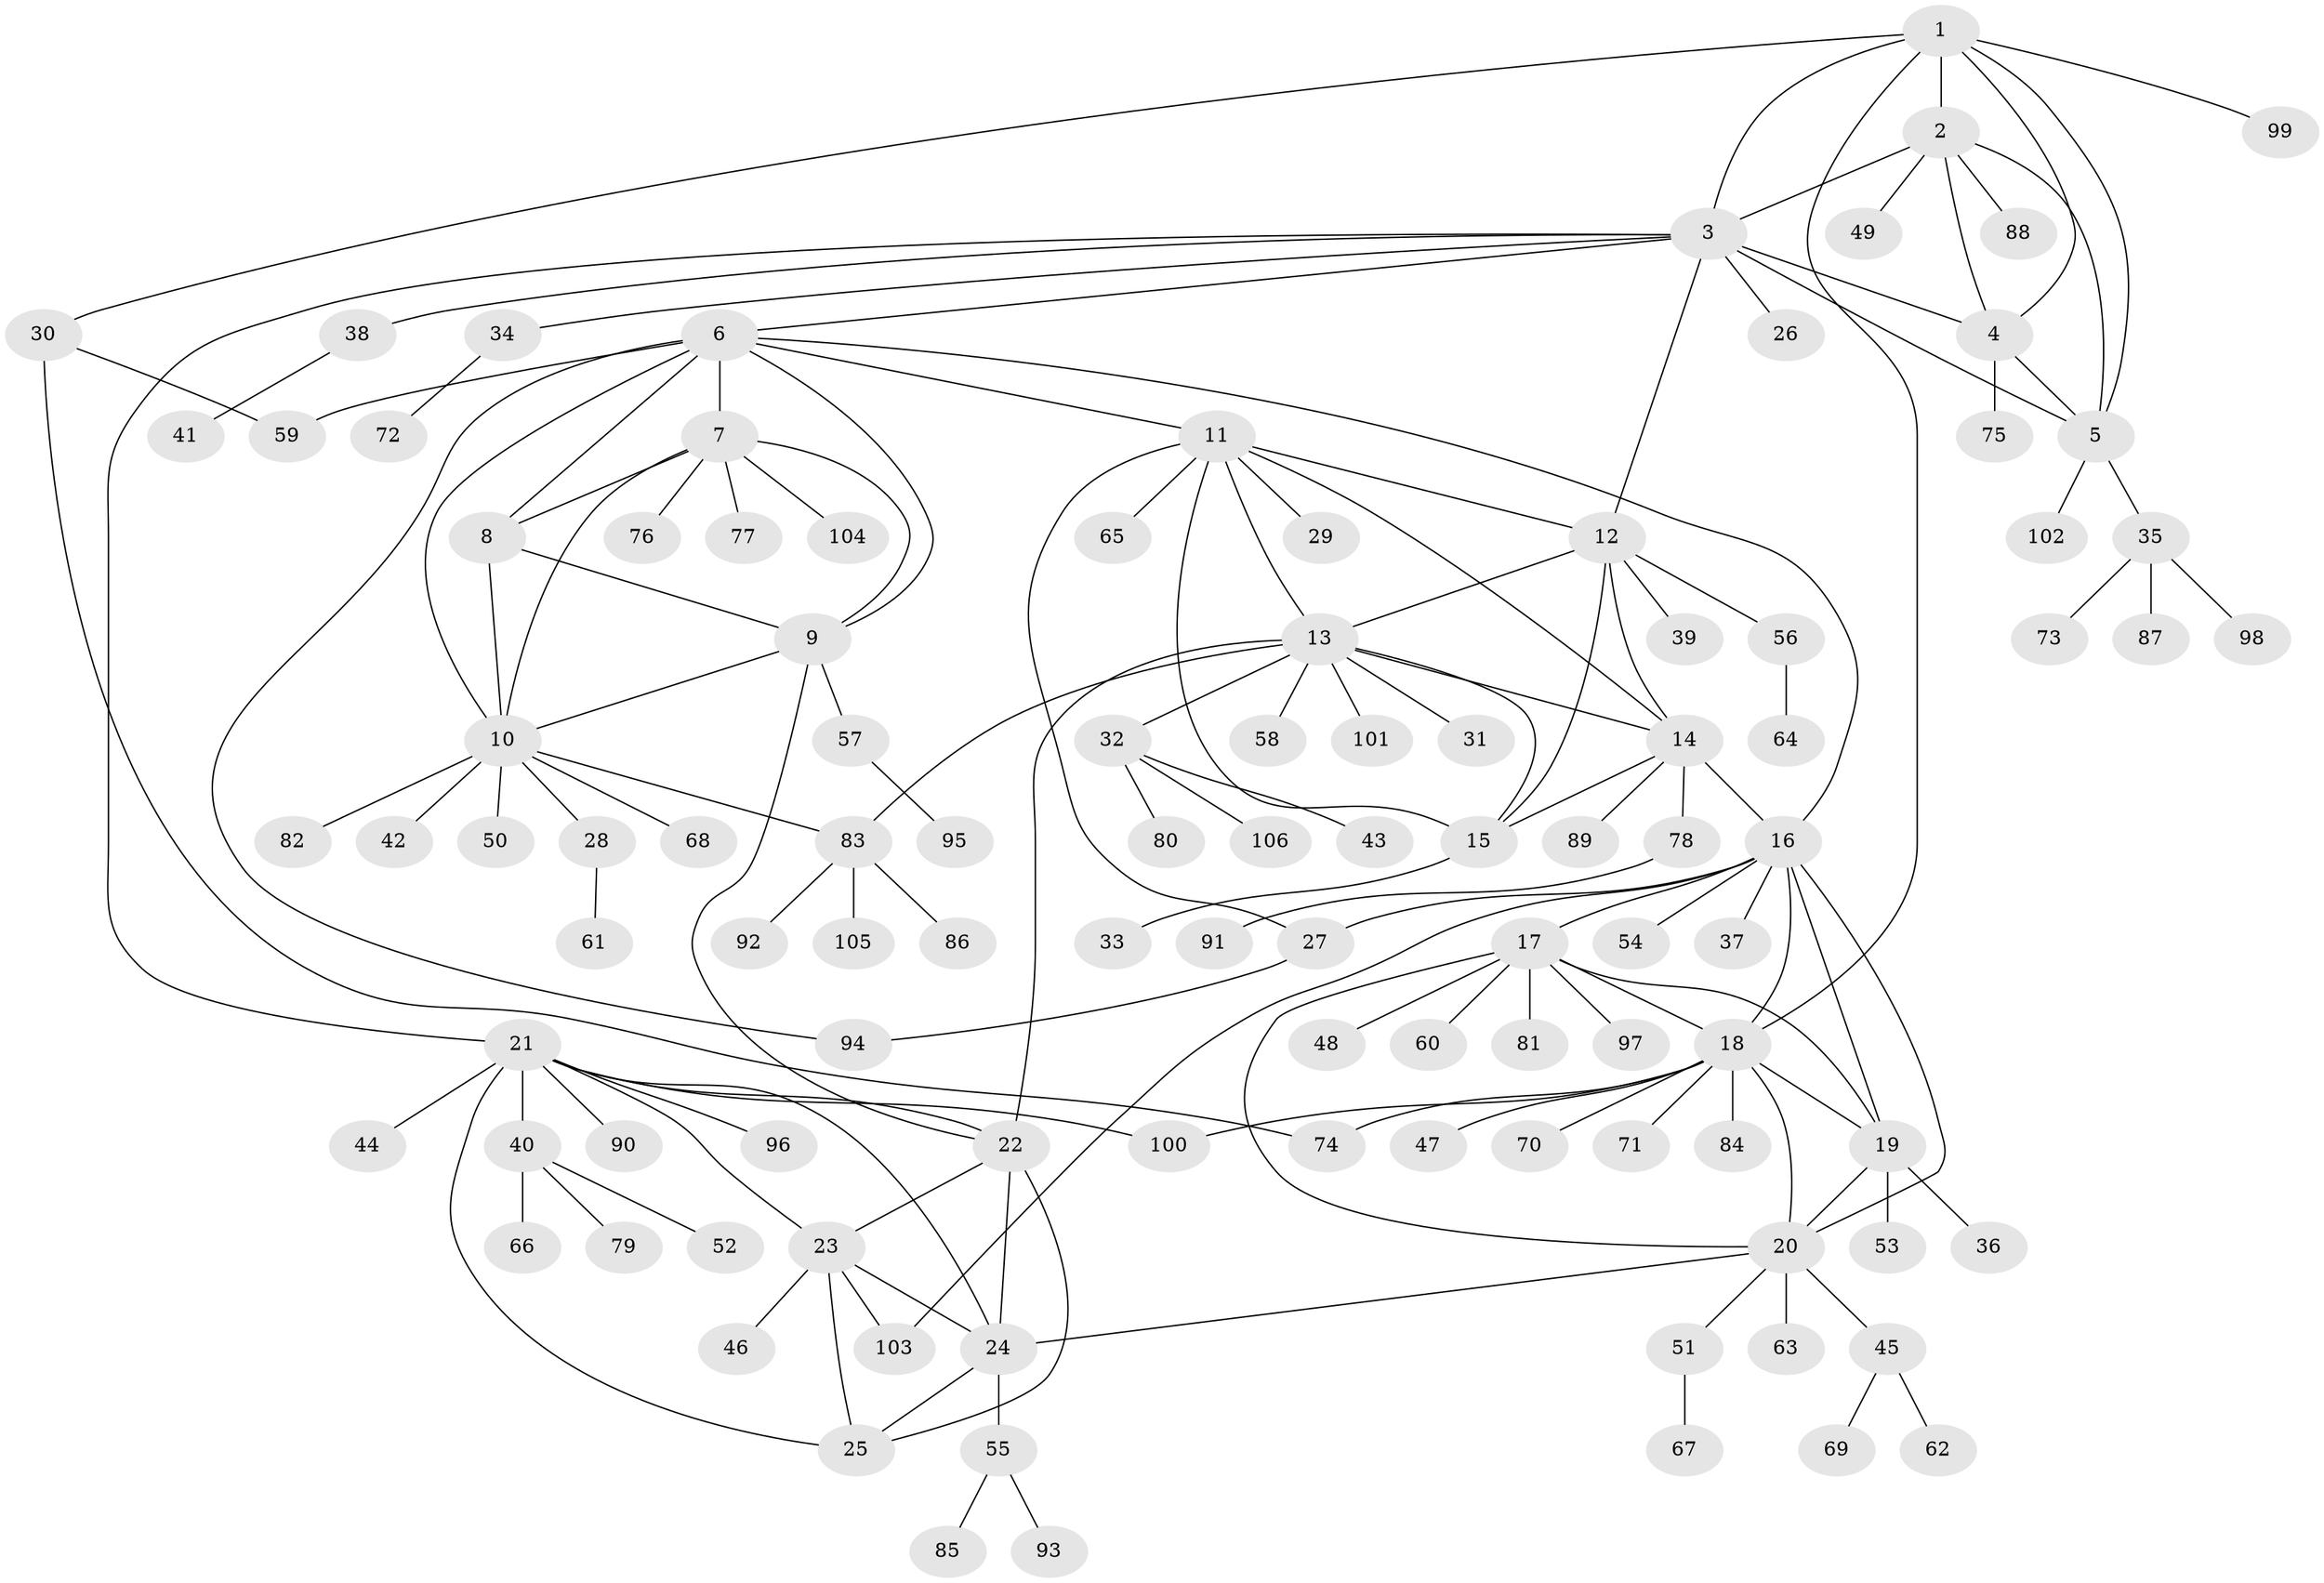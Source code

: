 // coarse degree distribution, {15: 0.01282051282051282, 11: 0.01282051282051282, 3: 0.10256410256410256, 4: 0.02564102564102564, 8: 0.038461538461538464, 5: 0.08974358974358974, 13: 0.01282051282051282, 14: 0.01282051282051282, 7: 0.02564102564102564, 1: 0.5897435897435898, 2: 0.07692307692307693}
// Generated by graph-tools (version 1.1) at 2025/24/03/03/25 07:24:15]
// undirected, 106 vertices, 148 edges
graph export_dot {
graph [start="1"]
  node [color=gray90,style=filled];
  1;
  2;
  3;
  4;
  5;
  6;
  7;
  8;
  9;
  10;
  11;
  12;
  13;
  14;
  15;
  16;
  17;
  18;
  19;
  20;
  21;
  22;
  23;
  24;
  25;
  26;
  27;
  28;
  29;
  30;
  31;
  32;
  33;
  34;
  35;
  36;
  37;
  38;
  39;
  40;
  41;
  42;
  43;
  44;
  45;
  46;
  47;
  48;
  49;
  50;
  51;
  52;
  53;
  54;
  55;
  56;
  57;
  58;
  59;
  60;
  61;
  62;
  63;
  64;
  65;
  66;
  67;
  68;
  69;
  70;
  71;
  72;
  73;
  74;
  75;
  76;
  77;
  78;
  79;
  80;
  81;
  82;
  83;
  84;
  85;
  86;
  87;
  88;
  89;
  90;
  91;
  92;
  93;
  94;
  95;
  96;
  97;
  98;
  99;
  100;
  101;
  102;
  103;
  104;
  105;
  106;
  1 -- 2;
  1 -- 3;
  1 -- 4;
  1 -- 5;
  1 -- 18;
  1 -- 30;
  1 -- 99;
  2 -- 3;
  2 -- 4;
  2 -- 5;
  2 -- 49;
  2 -- 88;
  3 -- 4;
  3 -- 5;
  3 -- 6;
  3 -- 12;
  3 -- 21;
  3 -- 26;
  3 -- 34;
  3 -- 38;
  4 -- 5;
  4 -- 75;
  5 -- 35;
  5 -- 102;
  6 -- 7;
  6 -- 8;
  6 -- 9;
  6 -- 10;
  6 -- 11;
  6 -- 16;
  6 -- 59;
  6 -- 94;
  7 -- 8;
  7 -- 9;
  7 -- 10;
  7 -- 76;
  7 -- 77;
  7 -- 104;
  8 -- 9;
  8 -- 10;
  9 -- 10;
  9 -- 22;
  9 -- 57;
  10 -- 28;
  10 -- 42;
  10 -- 50;
  10 -- 68;
  10 -- 82;
  10 -- 83;
  11 -- 12;
  11 -- 13;
  11 -- 14;
  11 -- 15;
  11 -- 27;
  11 -- 29;
  11 -- 65;
  12 -- 13;
  12 -- 14;
  12 -- 15;
  12 -- 39;
  12 -- 56;
  13 -- 14;
  13 -- 15;
  13 -- 22;
  13 -- 31;
  13 -- 32;
  13 -- 58;
  13 -- 83;
  13 -- 101;
  14 -- 15;
  14 -- 16;
  14 -- 78;
  14 -- 89;
  15 -- 33;
  16 -- 17;
  16 -- 18;
  16 -- 19;
  16 -- 20;
  16 -- 27;
  16 -- 37;
  16 -- 54;
  16 -- 103;
  17 -- 18;
  17 -- 19;
  17 -- 20;
  17 -- 48;
  17 -- 60;
  17 -- 81;
  17 -- 97;
  18 -- 19;
  18 -- 20;
  18 -- 47;
  18 -- 70;
  18 -- 71;
  18 -- 74;
  18 -- 84;
  18 -- 100;
  19 -- 20;
  19 -- 36;
  19 -- 53;
  20 -- 24;
  20 -- 45;
  20 -- 51;
  20 -- 63;
  21 -- 22;
  21 -- 23;
  21 -- 24;
  21 -- 25;
  21 -- 40;
  21 -- 44;
  21 -- 90;
  21 -- 96;
  21 -- 100;
  22 -- 23;
  22 -- 24;
  22 -- 25;
  23 -- 24;
  23 -- 25;
  23 -- 46;
  23 -- 103;
  24 -- 25;
  24 -- 55;
  27 -- 94;
  28 -- 61;
  30 -- 59;
  30 -- 74;
  32 -- 43;
  32 -- 80;
  32 -- 106;
  34 -- 72;
  35 -- 73;
  35 -- 87;
  35 -- 98;
  38 -- 41;
  40 -- 52;
  40 -- 66;
  40 -- 79;
  45 -- 62;
  45 -- 69;
  51 -- 67;
  55 -- 85;
  55 -- 93;
  56 -- 64;
  57 -- 95;
  78 -- 91;
  83 -- 86;
  83 -- 92;
  83 -- 105;
}
